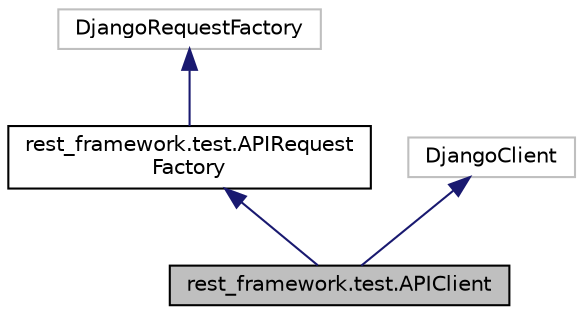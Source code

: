 digraph "rest_framework.test.APIClient"
{
 // LATEX_PDF_SIZE
  edge [fontname="Helvetica",fontsize="10",labelfontname="Helvetica",labelfontsize="10"];
  node [fontname="Helvetica",fontsize="10",shape=record];
  Node1 [label="rest_framework.test.APIClient",height=0.2,width=0.4,color="black", fillcolor="grey75", style="filled", fontcolor="black",tooltip=" "];
  Node2 -> Node1 [dir="back",color="midnightblue",fontsize="10",style="solid"];
  Node2 [label="rest_framework.test.APIRequest\lFactory",height=0.2,width=0.4,color="black", fillcolor="white", style="filled",URL="$classrest__framework_1_1test_1_1_a_p_i_request_factory.html",tooltip=" "];
  Node3 -> Node2 [dir="back",color="midnightblue",fontsize="10",style="solid"];
  Node3 [label="DjangoRequestFactory",height=0.2,width=0.4,color="grey75", fillcolor="white", style="filled",tooltip=" "];
  Node4 -> Node1 [dir="back",color="midnightblue",fontsize="10",style="solid"];
  Node4 [label="DjangoClient",height=0.2,width=0.4,color="grey75", fillcolor="white", style="filled",tooltip=" "];
}
